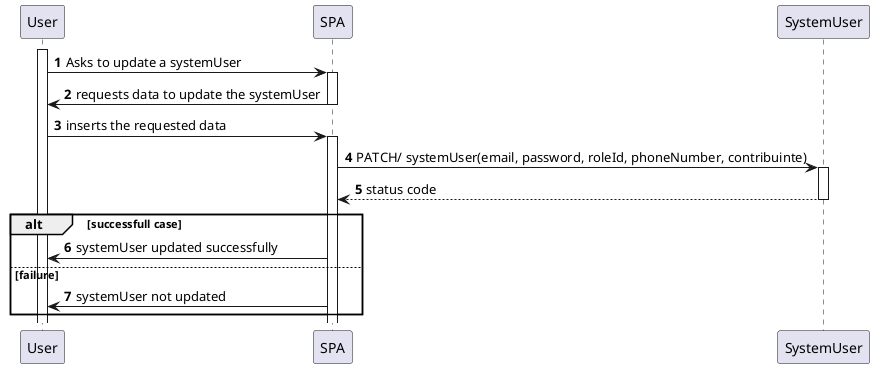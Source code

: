 @startuml

autonumber

activate User

User -> SPA : Asks to update a systemUser
activate SPA
SPA -> User : requests data to update the systemUser
deactivate SPA
User -> SPA : inserts the requested data
activate SPA

SPA -> SystemUser : PATCH/ systemUser(email, password, roleId, phoneNumber, contribuinte)
activate SystemUser
SystemUser --> SPA : status code
deactivate SystemUser

alt successfull case
    SPA -> User: systemUser updated successfully
else failure
    SPA -> User: systemUser not updated
end

@enduml